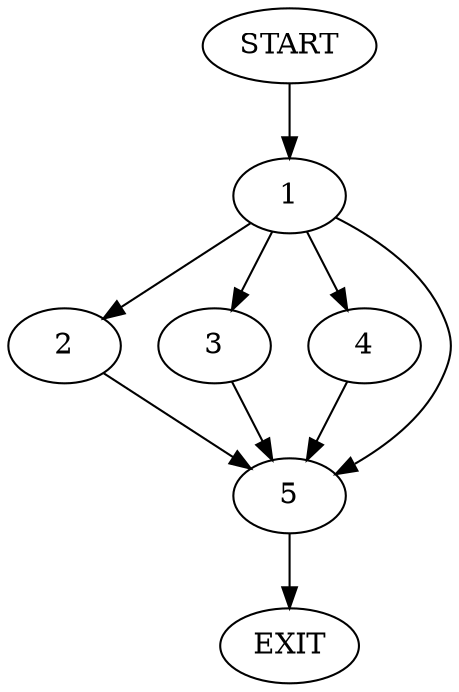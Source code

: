 digraph {
0 [label="START"]
6 [label="EXIT"]
0 -> 1
1 -> 2
1 -> 3
1 -> 4
1 -> 5
5 -> 6
4 -> 5
2 -> 5
3 -> 5
}
